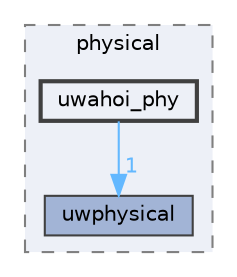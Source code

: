 digraph "uwahoi_phy"
{
 // LATEX_PDF_SIZE
  bgcolor="transparent";
  edge [fontname=Helvetica,fontsize=10,labelfontname=Helvetica,labelfontsize=10];
  node [fontname=Helvetica,fontsize=10,shape=box,height=0.2,width=0.4];
  compound=true
  subgraph clusterdir_72e4c916a7f28a58468fd1f36d6e4463 {
    graph [ bgcolor="#edf0f7", pencolor="grey50", label="physical", fontname=Helvetica,fontsize=10 style="filled,dashed", URL="dir_72e4c916a7f28a58468fd1f36d6e4463.html",tooltip=""]
  dir_f5ccdf756ef3a433f609c62d0334c2ff [label="uwphysical", fillcolor="#a2b4d6", color="grey25", style="filled", URL="dir_f5ccdf756ef3a433f609c62d0334c2ff.html",tooltip=""];
  dir_4cd8f21e8b59d40387dd4db2d8ec7197 [label="uwahoi_phy", fillcolor="#edf0f7", color="grey25", style="filled,bold", URL="dir_4cd8f21e8b59d40387dd4db2d8ec7197.html",tooltip=""];
  }
  dir_4cd8f21e8b59d40387dd4db2d8ec7197->dir_f5ccdf756ef3a433f609c62d0334c2ff [headlabel="1", labeldistance=1.5 headhref="dir_000037_000077.html" href="dir_000037_000077.html" color="steelblue1" fontcolor="steelblue1"];
}
